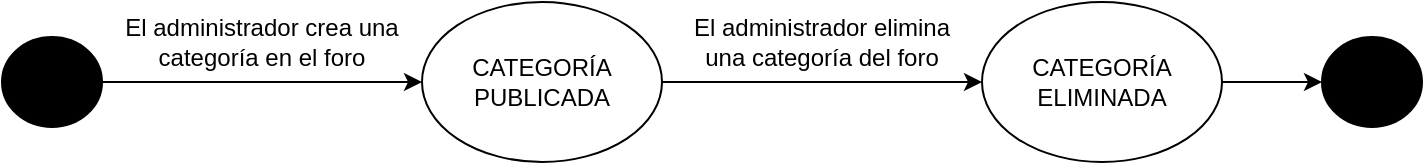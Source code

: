 <mxfile version="13.6.4" type="device"><diagram name="Page-1" id="42789a77-a242-8287-6e28-9cd8cfd52e62"><mxGraphModel dx="862" dy="451" grid="1" gridSize="10" guides="1" tooltips="1" connect="1" arrows="1" fold="1" page="1" pageScale="1" pageWidth="1100" pageHeight="850" background="#ffffff" math="0" shadow="0"><root><mxCell id="0"/><mxCell id="1" parent="0"/><mxCell id="F3yA_dZVET7xK5833K5e-14" style="edgeStyle=orthogonalEdgeStyle;rounded=0;orthogonalLoop=1;jettySize=auto;html=1;exitX=1;exitY=0.5;exitDx=0;exitDy=0;entryX=0;entryY=0.5;entryDx=0;entryDy=0;" edge="1" parent="1" source="F3yA_dZVET7xK5833K5e-2" target="F3yA_dZVET7xK5833K5e-8"><mxGeometry relative="1" as="geometry"/></mxCell><mxCell id="F3yA_dZVET7xK5833K5e-2" value="CATEGORÍA ELIMINADA" style="ellipse;whiteSpace=wrap;html=1;" vertex="1" parent="1"><mxGeometry x="660" y="170" width="120" height="80" as="geometry"/></mxCell><mxCell id="F3yA_dZVET7xK5833K5e-24" style="edgeStyle=orthogonalEdgeStyle;rounded=0;orthogonalLoop=1;jettySize=auto;html=1;exitX=1;exitY=0.5;exitDx=0;exitDy=0;entryX=0;entryY=0.5;entryDx=0;entryDy=0;" edge="1" parent="1" source="F3yA_dZVET7xK5833K5e-5" target="F3yA_dZVET7xK5833K5e-2"><mxGeometry relative="1" as="geometry"/></mxCell><mxCell id="F3yA_dZVET7xK5833K5e-5" value="CATEGORÍA PUBLICADA" style="ellipse;whiteSpace=wrap;html=1;" vertex="1" parent="1"><mxGeometry x="380" y="170" width="120" height="80" as="geometry"/></mxCell><mxCell id="F3yA_dZVET7xK5833K5e-26" style="edgeStyle=orthogonalEdgeStyle;rounded=0;orthogonalLoop=1;jettySize=auto;html=1;exitX=1;exitY=0.5;exitDx=0;exitDy=0;entryX=0;entryY=0.5;entryDx=0;entryDy=0;" edge="1" parent="1" source="F3yA_dZVET7xK5833K5e-6" target="F3yA_dZVET7xK5833K5e-5"><mxGeometry relative="1" as="geometry"/></mxCell><mxCell id="F3yA_dZVET7xK5833K5e-6" value="" style="ellipse;whiteSpace=wrap;html=1;fillColor=#000000;" vertex="1" parent="1"><mxGeometry x="170" y="187.5" width="50" height="45" as="geometry"/></mxCell><mxCell id="F3yA_dZVET7xK5833K5e-8" value="" style="ellipse;whiteSpace=wrap;html=1;fillColor=#000000;" vertex="1" parent="1"><mxGeometry x="830" y="187.5" width="50" height="45" as="geometry"/></mxCell><mxCell id="F3yA_dZVET7xK5833K5e-10" value="El administrador crea una categoría en el foro" style="text;html=1;strokeColor=none;fillColor=none;align=center;verticalAlign=middle;whiteSpace=wrap;rounded=0;" vertex="1" parent="1"><mxGeometry x="220" y="180" width="160" height="20" as="geometry"/></mxCell><mxCell id="F3yA_dZVET7xK5833K5e-23" value="El administrador elimina una categoría del foro" style="text;html=1;strokeColor=none;fillColor=none;align=center;verticalAlign=middle;whiteSpace=wrap;rounded=0;" vertex="1" parent="1"><mxGeometry x="510" y="180" width="140" height="20" as="geometry"/></mxCell></root></mxGraphModel></diagram></mxfile>